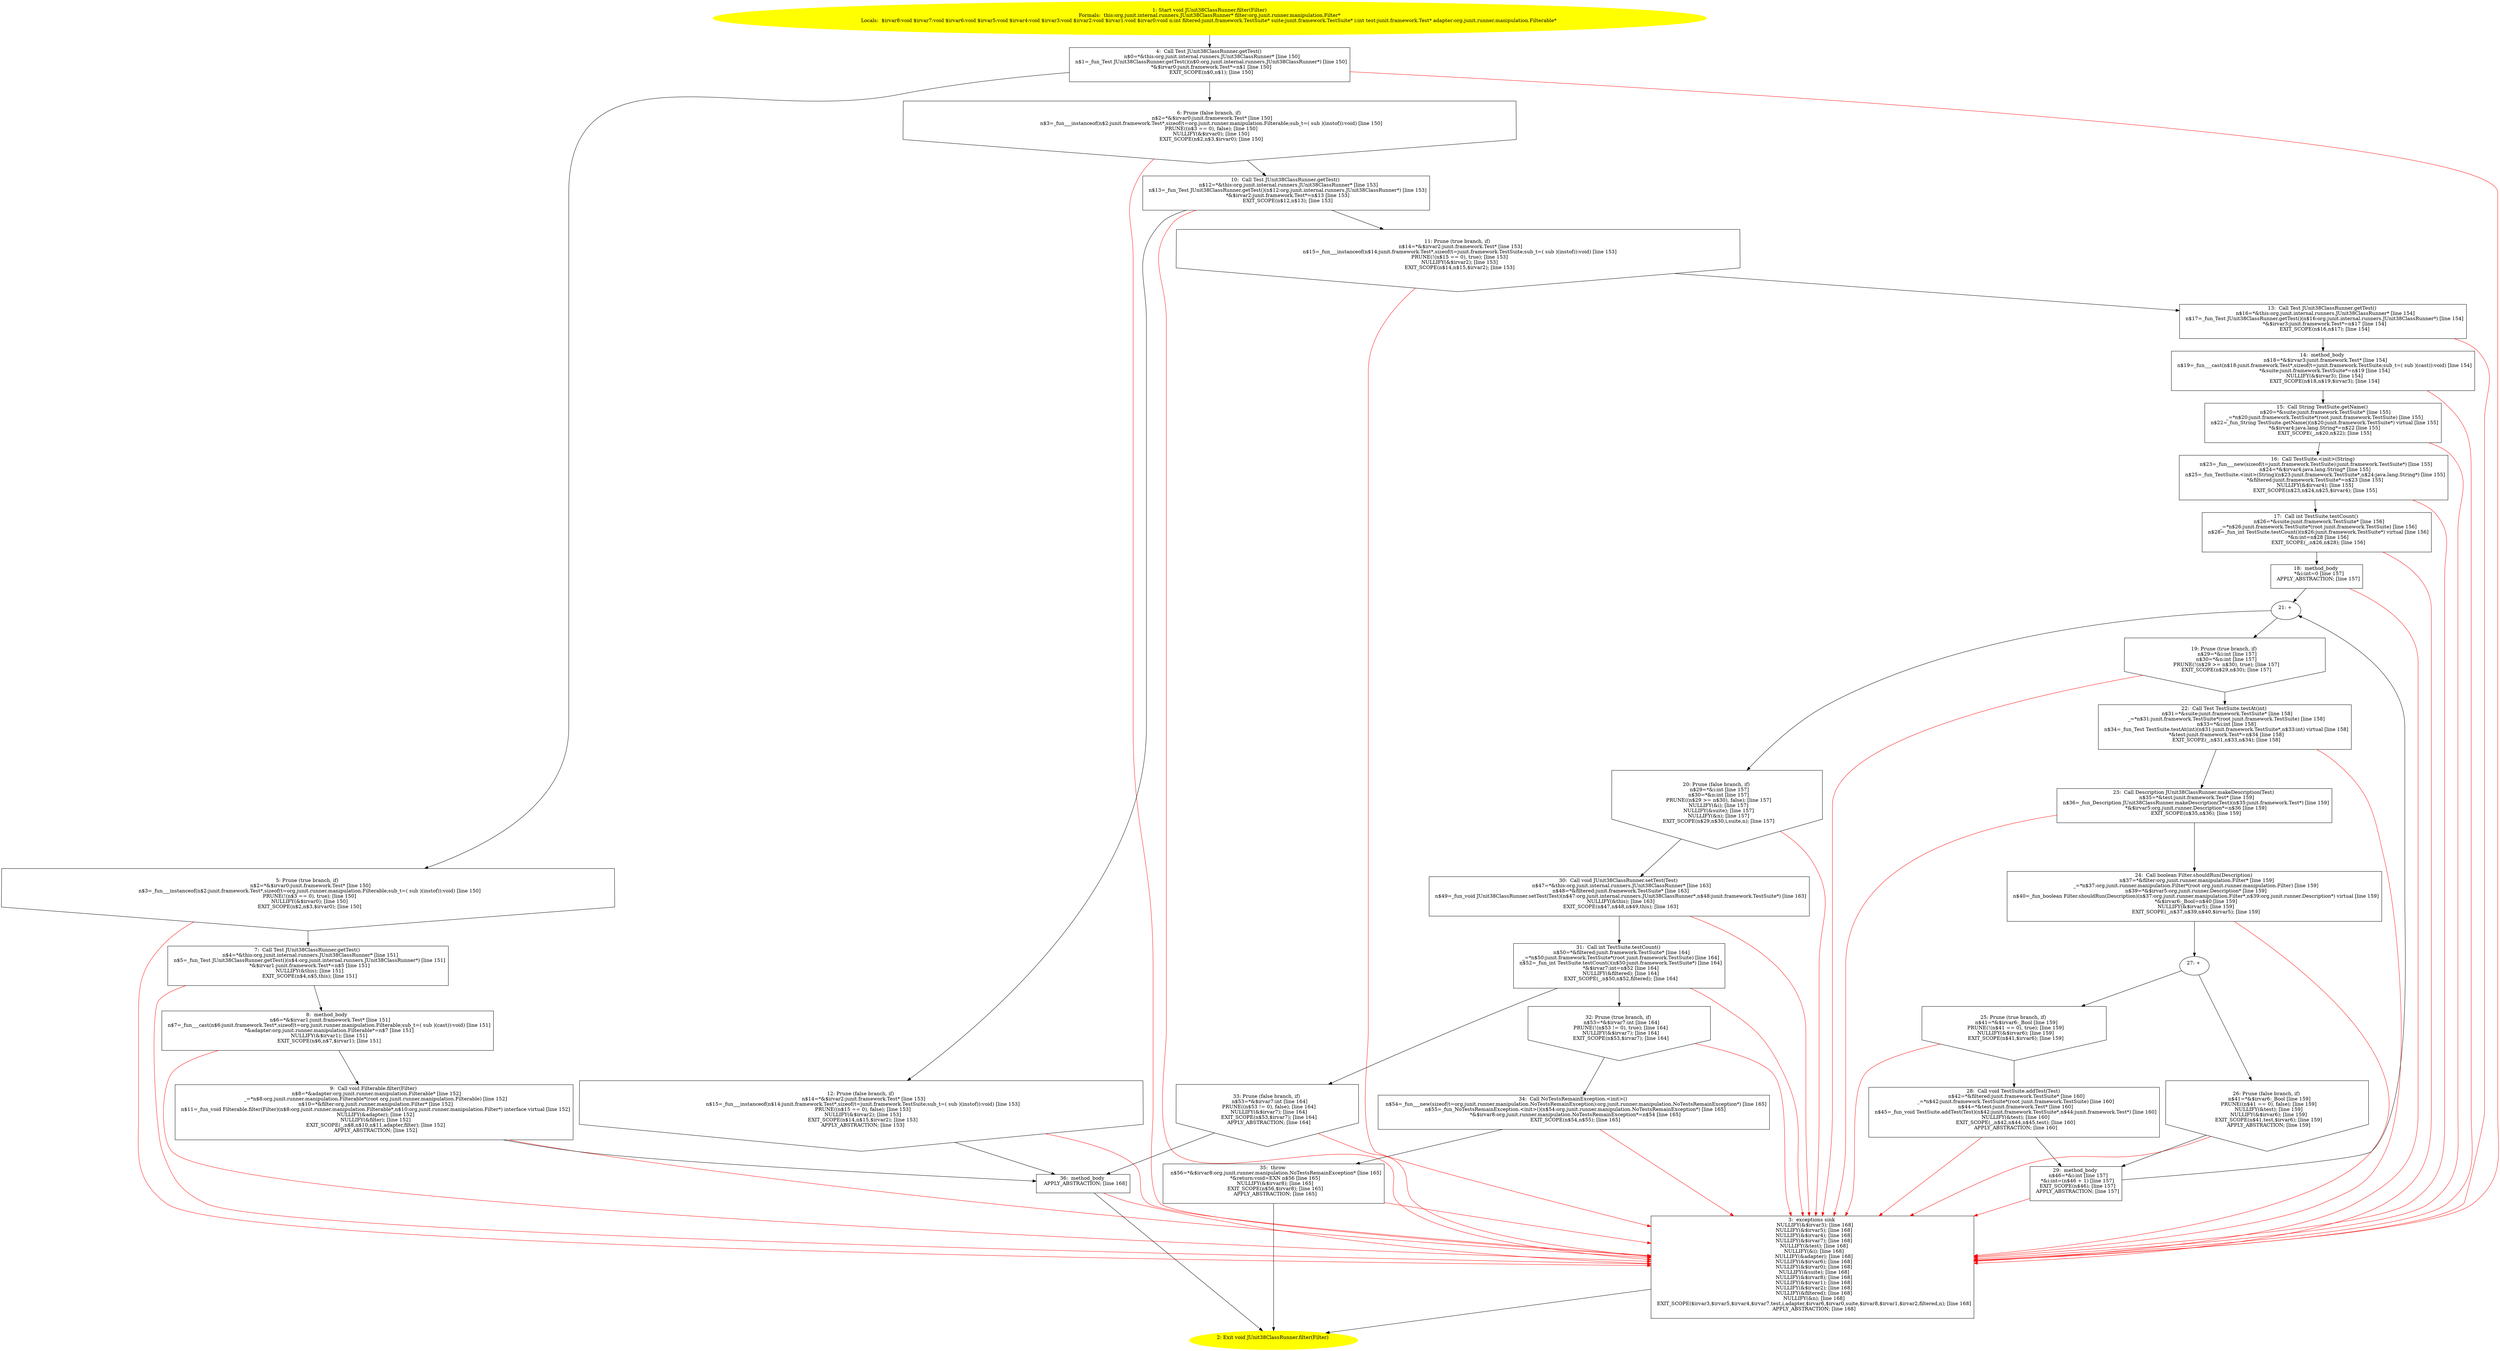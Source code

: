 /* @generated */
digraph cfg {
"org.junit.internal.runners.JUnit38ClassRunner.filter(org.junit.runner.manipulation.Filter):void.dd5803e14540ba3cfdb64fcb904b7255_1" [label="1: Start void JUnit38ClassRunner.filter(Filter)\nFormals:  this:org.junit.internal.runners.JUnit38ClassRunner* filter:org.junit.runner.manipulation.Filter*\nLocals:  $irvar8:void $irvar7:void $irvar6:void $irvar5:void $irvar4:void $irvar3:void $irvar2:void $irvar1:void $irvar0:void n:int filtered:junit.framework.TestSuite* suite:junit.framework.TestSuite* i:int test:junit.framework.Test* adapter:org.junit.runner.manipulation.Filterable* \n  " color=yellow style=filled]
	

	 "org.junit.internal.runners.JUnit38ClassRunner.filter(org.junit.runner.manipulation.Filter):void.dd5803e14540ba3cfdb64fcb904b7255_1" -> "org.junit.internal.runners.JUnit38ClassRunner.filter(org.junit.runner.manipulation.Filter):void.dd5803e14540ba3cfdb64fcb904b7255_4" ;
"org.junit.internal.runners.JUnit38ClassRunner.filter(org.junit.runner.manipulation.Filter):void.dd5803e14540ba3cfdb64fcb904b7255_2" [label="2: Exit void JUnit38ClassRunner.filter(Filter) \n  " color=yellow style=filled]
	

"org.junit.internal.runners.JUnit38ClassRunner.filter(org.junit.runner.manipulation.Filter):void.dd5803e14540ba3cfdb64fcb904b7255_3" [label="3:  exceptions sink \n   NULLIFY(&$irvar3); [line 168]\n  NULLIFY(&$irvar5); [line 168]\n  NULLIFY(&$irvar4); [line 168]\n  NULLIFY(&$irvar7); [line 168]\n  NULLIFY(&test); [line 168]\n  NULLIFY(&i); [line 168]\n  NULLIFY(&adapter); [line 168]\n  NULLIFY(&$irvar6); [line 168]\n  NULLIFY(&$irvar0); [line 168]\n  NULLIFY(&suite); [line 168]\n  NULLIFY(&$irvar8); [line 168]\n  NULLIFY(&$irvar1); [line 168]\n  NULLIFY(&$irvar2); [line 168]\n  NULLIFY(&filtered); [line 168]\n  NULLIFY(&n); [line 168]\n  EXIT_SCOPE($irvar3,$irvar5,$irvar4,$irvar7,test,i,adapter,$irvar6,$irvar0,suite,$irvar8,$irvar1,$irvar2,filtered,n); [line 168]\n  APPLY_ABSTRACTION; [line 168]\n " shape="box"]
	

	 "org.junit.internal.runners.JUnit38ClassRunner.filter(org.junit.runner.manipulation.Filter):void.dd5803e14540ba3cfdb64fcb904b7255_3" -> "org.junit.internal.runners.JUnit38ClassRunner.filter(org.junit.runner.manipulation.Filter):void.dd5803e14540ba3cfdb64fcb904b7255_2" ;
"org.junit.internal.runners.JUnit38ClassRunner.filter(org.junit.runner.manipulation.Filter):void.dd5803e14540ba3cfdb64fcb904b7255_4" [label="4:  Call Test JUnit38ClassRunner.getTest() \n   n$0=*&this:org.junit.internal.runners.JUnit38ClassRunner* [line 150]\n  n$1=_fun_Test JUnit38ClassRunner.getTest()(n$0:org.junit.internal.runners.JUnit38ClassRunner*) [line 150]\n  *&$irvar0:junit.framework.Test*=n$1 [line 150]\n  EXIT_SCOPE(n$0,n$1); [line 150]\n " shape="box"]
	

	 "org.junit.internal.runners.JUnit38ClassRunner.filter(org.junit.runner.manipulation.Filter):void.dd5803e14540ba3cfdb64fcb904b7255_4" -> "org.junit.internal.runners.JUnit38ClassRunner.filter(org.junit.runner.manipulation.Filter):void.dd5803e14540ba3cfdb64fcb904b7255_5" ;
	 "org.junit.internal.runners.JUnit38ClassRunner.filter(org.junit.runner.manipulation.Filter):void.dd5803e14540ba3cfdb64fcb904b7255_4" -> "org.junit.internal.runners.JUnit38ClassRunner.filter(org.junit.runner.manipulation.Filter):void.dd5803e14540ba3cfdb64fcb904b7255_6" ;
	 "org.junit.internal.runners.JUnit38ClassRunner.filter(org.junit.runner.manipulation.Filter):void.dd5803e14540ba3cfdb64fcb904b7255_4" -> "org.junit.internal.runners.JUnit38ClassRunner.filter(org.junit.runner.manipulation.Filter):void.dd5803e14540ba3cfdb64fcb904b7255_3" [color="red" ];
"org.junit.internal.runners.JUnit38ClassRunner.filter(org.junit.runner.manipulation.Filter):void.dd5803e14540ba3cfdb64fcb904b7255_5" [label="5: Prune (true branch, if) \n   n$2=*&$irvar0:junit.framework.Test* [line 150]\n  n$3=_fun___instanceof(n$2:junit.framework.Test*,sizeof(t=org.junit.runner.manipulation.Filterable;sub_t=( sub )(instof)):void) [line 150]\n  PRUNE(!(n$3 == 0), true); [line 150]\n  NULLIFY(&$irvar0); [line 150]\n  EXIT_SCOPE(n$2,n$3,$irvar0); [line 150]\n " shape="invhouse"]
	

	 "org.junit.internal.runners.JUnit38ClassRunner.filter(org.junit.runner.manipulation.Filter):void.dd5803e14540ba3cfdb64fcb904b7255_5" -> "org.junit.internal.runners.JUnit38ClassRunner.filter(org.junit.runner.manipulation.Filter):void.dd5803e14540ba3cfdb64fcb904b7255_7" ;
	 "org.junit.internal.runners.JUnit38ClassRunner.filter(org.junit.runner.manipulation.Filter):void.dd5803e14540ba3cfdb64fcb904b7255_5" -> "org.junit.internal.runners.JUnit38ClassRunner.filter(org.junit.runner.manipulation.Filter):void.dd5803e14540ba3cfdb64fcb904b7255_3" [color="red" ];
"org.junit.internal.runners.JUnit38ClassRunner.filter(org.junit.runner.manipulation.Filter):void.dd5803e14540ba3cfdb64fcb904b7255_6" [label="6: Prune (false branch, if) \n   n$2=*&$irvar0:junit.framework.Test* [line 150]\n  n$3=_fun___instanceof(n$2:junit.framework.Test*,sizeof(t=org.junit.runner.manipulation.Filterable;sub_t=( sub )(instof)):void) [line 150]\n  PRUNE((n$3 == 0), false); [line 150]\n  NULLIFY(&$irvar0); [line 150]\n  EXIT_SCOPE(n$2,n$3,$irvar0); [line 150]\n " shape="invhouse"]
	

	 "org.junit.internal.runners.JUnit38ClassRunner.filter(org.junit.runner.manipulation.Filter):void.dd5803e14540ba3cfdb64fcb904b7255_6" -> "org.junit.internal.runners.JUnit38ClassRunner.filter(org.junit.runner.manipulation.Filter):void.dd5803e14540ba3cfdb64fcb904b7255_10" ;
	 "org.junit.internal.runners.JUnit38ClassRunner.filter(org.junit.runner.manipulation.Filter):void.dd5803e14540ba3cfdb64fcb904b7255_6" -> "org.junit.internal.runners.JUnit38ClassRunner.filter(org.junit.runner.manipulation.Filter):void.dd5803e14540ba3cfdb64fcb904b7255_3" [color="red" ];
"org.junit.internal.runners.JUnit38ClassRunner.filter(org.junit.runner.manipulation.Filter):void.dd5803e14540ba3cfdb64fcb904b7255_7" [label="7:  Call Test JUnit38ClassRunner.getTest() \n   n$4=*&this:org.junit.internal.runners.JUnit38ClassRunner* [line 151]\n  n$5=_fun_Test JUnit38ClassRunner.getTest()(n$4:org.junit.internal.runners.JUnit38ClassRunner*) [line 151]\n  *&$irvar1:junit.framework.Test*=n$5 [line 151]\n  NULLIFY(&this); [line 151]\n  EXIT_SCOPE(n$4,n$5,this); [line 151]\n " shape="box"]
	

	 "org.junit.internal.runners.JUnit38ClassRunner.filter(org.junit.runner.manipulation.Filter):void.dd5803e14540ba3cfdb64fcb904b7255_7" -> "org.junit.internal.runners.JUnit38ClassRunner.filter(org.junit.runner.manipulation.Filter):void.dd5803e14540ba3cfdb64fcb904b7255_8" ;
	 "org.junit.internal.runners.JUnit38ClassRunner.filter(org.junit.runner.manipulation.Filter):void.dd5803e14540ba3cfdb64fcb904b7255_7" -> "org.junit.internal.runners.JUnit38ClassRunner.filter(org.junit.runner.manipulation.Filter):void.dd5803e14540ba3cfdb64fcb904b7255_3" [color="red" ];
"org.junit.internal.runners.JUnit38ClassRunner.filter(org.junit.runner.manipulation.Filter):void.dd5803e14540ba3cfdb64fcb904b7255_8" [label="8:  method_body \n   n$6=*&$irvar1:junit.framework.Test* [line 151]\n  n$7=_fun___cast(n$6:junit.framework.Test*,sizeof(t=org.junit.runner.manipulation.Filterable;sub_t=( sub )(cast)):void) [line 151]\n  *&adapter:org.junit.runner.manipulation.Filterable*=n$7 [line 151]\n  NULLIFY(&$irvar1); [line 151]\n  EXIT_SCOPE(n$6,n$7,$irvar1); [line 151]\n " shape="box"]
	

	 "org.junit.internal.runners.JUnit38ClassRunner.filter(org.junit.runner.manipulation.Filter):void.dd5803e14540ba3cfdb64fcb904b7255_8" -> "org.junit.internal.runners.JUnit38ClassRunner.filter(org.junit.runner.manipulation.Filter):void.dd5803e14540ba3cfdb64fcb904b7255_9" ;
	 "org.junit.internal.runners.JUnit38ClassRunner.filter(org.junit.runner.manipulation.Filter):void.dd5803e14540ba3cfdb64fcb904b7255_8" -> "org.junit.internal.runners.JUnit38ClassRunner.filter(org.junit.runner.manipulation.Filter):void.dd5803e14540ba3cfdb64fcb904b7255_3" [color="red" ];
"org.junit.internal.runners.JUnit38ClassRunner.filter(org.junit.runner.manipulation.Filter):void.dd5803e14540ba3cfdb64fcb904b7255_9" [label="9:  Call void Filterable.filter(Filter) \n   n$8=*&adapter:org.junit.runner.manipulation.Filterable* [line 152]\n  _=*n$8:org.junit.runner.manipulation.Filterable*(root org.junit.runner.manipulation.Filterable) [line 152]\n  n$10=*&filter:org.junit.runner.manipulation.Filter* [line 152]\n  n$11=_fun_void Filterable.filter(Filter)(n$8:org.junit.runner.manipulation.Filterable*,n$10:org.junit.runner.manipulation.Filter*) interface virtual [line 152]\n  NULLIFY(&adapter); [line 152]\n  NULLIFY(&filter); [line 152]\n  EXIT_SCOPE(_,n$8,n$10,n$11,adapter,filter); [line 152]\n  APPLY_ABSTRACTION; [line 152]\n " shape="box"]
	

	 "org.junit.internal.runners.JUnit38ClassRunner.filter(org.junit.runner.manipulation.Filter):void.dd5803e14540ba3cfdb64fcb904b7255_9" -> "org.junit.internal.runners.JUnit38ClassRunner.filter(org.junit.runner.manipulation.Filter):void.dd5803e14540ba3cfdb64fcb904b7255_36" ;
	 "org.junit.internal.runners.JUnit38ClassRunner.filter(org.junit.runner.manipulation.Filter):void.dd5803e14540ba3cfdb64fcb904b7255_9" -> "org.junit.internal.runners.JUnit38ClassRunner.filter(org.junit.runner.manipulation.Filter):void.dd5803e14540ba3cfdb64fcb904b7255_3" [color="red" ];
"org.junit.internal.runners.JUnit38ClassRunner.filter(org.junit.runner.manipulation.Filter):void.dd5803e14540ba3cfdb64fcb904b7255_10" [label="10:  Call Test JUnit38ClassRunner.getTest() \n   n$12=*&this:org.junit.internal.runners.JUnit38ClassRunner* [line 153]\n  n$13=_fun_Test JUnit38ClassRunner.getTest()(n$12:org.junit.internal.runners.JUnit38ClassRunner*) [line 153]\n  *&$irvar2:junit.framework.Test*=n$13 [line 153]\n  EXIT_SCOPE(n$12,n$13); [line 153]\n " shape="box"]
	

	 "org.junit.internal.runners.JUnit38ClassRunner.filter(org.junit.runner.manipulation.Filter):void.dd5803e14540ba3cfdb64fcb904b7255_10" -> "org.junit.internal.runners.JUnit38ClassRunner.filter(org.junit.runner.manipulation.Filter):void.dd5803e14540ba3cfdb64fcb904b7255_11" ;
	 "org.junit.internal.runners.JUnit38ClassRunner.filter(org.junit.runner.manipulation.Filter):void.dd5803e14540ba3cfdb64fcb904b7255_10" -> "org.junit.internal.runners.JUnit38ClassRunner.filter(org.junit.runner.manipulation.Filter):void.dd5803e14540ba3cfdb64fcb904b7255_12" ;
	 "org.junit.internal.runners.JUnit38ClassRunner.filter(org.junit.runner.manipulation.Filter):void.dd5803e14540ba3cfdb64fcb904b7255_10" -> "org.junit.internal.runners.JUnit38ClassRunner.filter(org.junit.runner.manipulation.Filter):void.dd5803e14540ba3cfdb64fcb904b7255_3" [color="red" ];
"org.junit.internal.runners.JUnit38ClassRunner.filter(org.junit.runner.manipulation.Filter):void.dd5803e14540ba3cfdb64fcb904b7255_11" [label="11: Prune (true branch, if) \n   n$14=*&$irvar2:junit.framework.Test* [line 153]\n  n$15=_fun___instanceof(n$14:junit.framework.Test*,sizeof(t=junit.framework.TestSuite;sub_t=( sub )(instof)):void) [line 153]\n  PRUNE(!(n$15 == 0), true); [line 153]\n  NULLIFY(&$irvar2); [line 153]\n  EXIT_SCOPE(n$14,n$15,$irvar2); [line 153]\n " shape="invhouse"]
	

	 "org.junit.internal.runners.JUnit38ClassRunner.filter(org.junit.runner.manipulation.Filter):void.dd5803e14540ba3cfdb64fcb904b7255_11" -> "org.junit.internal.runners.JUnit38ClassRunner.filter(org.junit.runner.manipulation.Filter):void.dd5803e14540ba3cfdb64fcb904b7255_13" ;
	 "org.junit.internal.runners.JUnit38ClassRunner.filter(org.junit.runner.manipulation.Filter):void.dd5803e14540ba3cfdb64fcb904b7255_11" -> "org.junit.internal.runners.JUnit38ClassRunner.filter(org.junit.runner.manipulation.Filter):void.dd5803e14540ba3cfdb64fcb904b7255_3" [color="red" ];
"org.junit.internal.runners.JUnit38ClassRunner.filter(org.junit.runner.manipulation.Filter):void.dd5803e14540ba3cfdb64fcb904b7255_12" [label="12: Prune (false branch, if) \n   n$14=*&$irvar2:junit.framework.Test* [line 153]\n  n$15=_fun___instanceof(n$14:junit.framework.Test*,sizeof(t=junit.framework.TestSuite;sub_t=( sub )(instof)):void) [line 153]\n  PRUNE((n$15 == 0), false); [line 153]\n  NULLIFY(&$irvar2); [line 153]\n  EXIT_SCOPE(n$14,n$15,$irvar2); [line 153]\n  APPLY_ABSTRACTION; [line 153]\n " shape="invhouse"]
	

	 "org.junit.internal.runners.JUnit38ClassRunner.filter(org.junit.runner.manipulation.Filter):void.dd5803e14540ba3cfdb64fcb904b7255_12" -> "org.junit.internal.runners.JUnit38ClassRunner.filter(org.junit.runner.manipulation.Filter):void.dd5803e14540ba3cfdb64fcb904b7255_36" ;
	 "org.junit.internal.runners.JUnit38ClassRunner.filter(org.junit.runner.manipulation.Filter):void.dd5803e14540ba3cfdb64fcb904b7255_12" -> "org.junit.internal.runners.JUnit38ClassRunner.filter(org.junit.runner.manipulation.Filter):void.dd5803e14540ba3cfdb64fcb904b7255_3" [color="red" ];
"org.junit.internal.runners.JUnit38ClassRunner.filter(org.junit.runner.manipulation.Filter):void.dd5803e14540ba3cfdb64fcb904b7255_13" [label="13:  Call Test JUnit38ClassRunner.getTest() \n   n$16=*&this:org.junit.internal.runners.JUnit38ClassRunner* [line 154]\n  n$17=_fun_Test JUnit38ClassRunner.getTest()(n$16:org.junit.internal.runners.JUnit38ClassRunner*) [line 154]\n  *&$irvar3:junit.framework.Test*=n$17 [line 154]\n  EXIT_SCOPE(n$16,n$17); [line 154]\n " shape="box"]
	

	 "org.junit.internal.runners.JUnit38ClassRunner.filter(org.junit.runner.manipulation.Filter):void.dd5803e14540ba3cfdb64fcb904b7255_13" -> "org.junit.internal.runners.JUnit38ClassRunner.filter(org.junit.runner.manipulation.Filter):void.dd5803e14540ba3cfdb64fcb904b7255_14" ;
	 "org.junit.internal.runners.JUnit38ClassRunner.filter(org.junit.runner.manipulation.Filter):void.dd5803e14540ba3cfdb64fcb904b7255_13" -> "org.junit.internal.runners.JUnit38ClassRunner.filter(org.junit.runner.manipulation.Filter):void.dd5803e14540ba3cfdb64fcb904b7255_3" [color="red" ];
"org.junit.internal.runners.JUnit38ClassRunner.filter(org.junit.runner.manipulation.Filter):void.dd5803e14540ba3cfdb64fcb904b7255_14" [label="14:  method_body \n   n$18=*&$irvar3:junit.framework.Test* [line 154]\n  n$19=_fun___cast(n$18:junit.framework.Test*,sizeof(t=junit.framework.TestSuite;sub_t=( sub )(cast)):void) [line 154]\n  *&suite:junit.framework.TestSuite*=n$19 [line 154]\n  NULLIFY(&$irvar3); [line 154]\n  EXIT_SCOPE(n$18,n$19,$irvar3); [line 154]\n " shape="box"]
	

	 "org.junit.internal.runners.JUnit38ClassRunner.filter(org.junit.runner.manipulation.Filter):void.dd5803e14540ba3cfdb64fcb904b7255_14" -> "org.junit.internal.runners.JUnit38ClassRunner.filter(org.junit.runner.manipulation.Filter):void.dd5803e14540ba3cfdb64fcb904b7255_15" ;
	 "org.junit.internal.runners.JUnit38ClassRunner.filter(org.junit.runner.manipulation.Filter):void.dd5803e14540ba3cfdb64fcb904b7255_14" -> "org.junit.internal.runners.JUnit38ClassRunner.filter(org.junit.runner.manipulation.Filter):void.dd5803e14540ba3cfdb64fcb904b7255_3" [color="red" ];
"org.junit.internal.runners.JUnit38ClassRunner.filter(org.junit.runner.manipulation.Filter):void.dd5803e14540ba3cfdb64fcb904b7255_15" [label="15:  Call String TestSuite.getName() \n   n$20=*&suite:junit.framework.TestSuite* [line 155]\n  _=*n$20:junit.framework.TestSuite*(root junit.framework.TestSuite) [line 155]\n  n$22=_fun_String TestSuite.getName()(n$20:junit.framework.TestSuite*) virtual [line 155]\n  *&$irvar4:java.lang.String*=n$22 [line 155]\n  EXIT_SCOPE(_,n$20,n$22); [line 155]\n " shape="box"]
	

	 "org.junit.internal.runners.JUnit38ClassRunner.filter(org.junit.runner.manipulation.Filter):void.dd5803e14540ba3cfdb64fcb904b7255_15" -> "org.junit.internal.runners.JUnit38ClassRunner.filter(org.junit.runner.manipulation.Filter):void.dd5803e14540ba3cfdb64fcb904b7255_16" ;
	 "org.junit.internal.runners.JUnit38ClassRunner.filter(org.junit.runner.manipulation.Filter):void.dd5803e14540ba3cfdb64fcb904b7255_15" -> "org.junit.internal.runners.JUnit38ClassRunner.filter(org.junit.runner.manipulation.Filter):void.dd5803e14540ba3cfdb64fcb904b7255_3" [color="red" ];
"org.junit.internal.runners.JUnit38ClassRunner.filter(org.junit.runner.manipulation.Filter):void.dd5803e14540ba3cfdb64fcb904b7255_16" [label="16:  Call TestSuite.<init>(String) \n   n$23=_fun___new(sizeof(t=junit.framework.TestSuite):junit.framework.TestSuite*) [line 155]\n  n$24=*&$irvar4:java.lang.String* [line 155]\n  n$25=_fun_TestSuite.<init>(String)(n$23:junit.framework.TestSuite*,n$24:java.lang.String*) [line 155]\n  *&filtered:junit.framework.TestSuite*=n$23 [line 155]\n  NULLIFY(&$irvar4); [line 155]\n  EXIT_SCOPE(n$23,n$24,n$25,$irvar4); [line 155]\n " shape="box"]
	

	 "org.junit.internal.runners.JUnit38ClassRunner.filter(org.junit.runner.manipulation.Filter):void.dd5803e14540ba3cfdb64fcb904b7255_16" -> "org.junit.internal.runners.JUnit38ClassRunner.filter(org.junit.runner.manipulation.Filter):void.dd5803e14540ba3cfdb64fcb904b7255_17" ;
	 "org.junit.internal.runners.JUnit38ClassRunner.filter(org.junit.runner.manipulation.Filter):void.dd5803e14540ba3cfdb64fcb904b7255_16" -> "org.junit.internal.runners.JUnit38ClassRunner.filter(org.junit.runner.manipulation.Filter):void.dd5803e14540ba3cfdb64fcb904b7255_3" [color="red" ];
"org.junit.internal.runners.JUnit38ClassRunner.filter(org.junit.runner.manipulation.Filter):void.dd5803e14540ba3cfdb64fcb904b7255_17" [label="17:  Call int TestSuite.testCount() \n   n$26=*&suite:junit.framework.TestSuite* [line 156]\n  _=*n$26:junit.framework.TestSuite*(root junit.framework.TestSuite) [line 156]\n  n$28=_fun_int TestSuite.testCount()(n$26:junit.framework.TestSuite*) virtual [line 156]\n  *&n:int=n$28 [line 156]\n  EXIT_SCOPE(_,n$26,n$28); [line 156]\n " shape="box"]
	

	 "org.junit.internal.runners.JUnit38ClassRunner.filter(org.junit.runner.manipulation.Filter):void.dd5803e14540ba3cfdb64fcb904b7255_17" -> "org.junit.internal.runners.JUnit38ClassRunner.filter(org.junit.runner.manipulation.Filter):void.dd5803e14540ba3cfdb64fcb904b7255_18" ;
	 "org.junit.internal.runners.JUnit38ClassRunner.filter(org.junit.runner.manipulation.Filter):void.dd5803e14540ba3cfdb64fcb904b7255_17" -> "org.junit.internal.runners.JUnit38ClassRunner.filter(org.junit.runner.manipulation.Filter):void.dd5803e14540ba3cfdb64fcb904b7255_3" [color="red" ];
"org.junit.internal.runners.JUnit38ClassRunner.filter(org.junit.runner.manipulation.Filter):void.dd5803e14540ba3cfdb64fcb904b7255_18" [label="18:  method_body \n   *&i:int=0 [line 157]\n  APPLY_ABSTRACTION; [line 157]\n " shape="box"]
	

	 "org.junit.internal.runners.JUnit38ClassRunner.filter(org.junit.runner.manipulation.Filter):void.dd5803e14540ba3cfdb64fcb904b7255_18" -> "org.junit.internal.runners.JUnit38ClassRunner.filter(org.junit.runner.manipulation.Filter):void.dd5803e14540ba3cfdb64fcb904b7255_21" ;
	 "org.junit.internal.runners.JUnit38ClassRunner.filter(org.junit.runner.manipulation.Filter):void.dd5803e14540ba3cfdb64fcb904b7255_18" -> "org.junit.internal.runners.JUnit38ClassRunner.filter(org.junit.runner.manipulation.Filter):void.dd5803e14540ba3cfdb64fcb904b7255_3" [color="red" ];
"org.junit.internal.runners.JUnit38ClassRunner.filter(org.junit.runner.manipulation.Filter):void.dd5803e14540ba3cfdb64fcb904b7255_19" [label="19: Prune (true branch, if) \n   n$29=*&i:int [line 157]\n  n$30=*&n:int [line 157]\n  PRUNE(!(n$29 >= n$30), true); [line 157]\n  EXIT_SCOPE(n$29,n$30); [line 157]\n " shape="invhouse"]
	

	 "org.junit.internal.runners.JUnit38ClassRunner.filter(org.junit.runner.manipulation.Filter):void.dd5803e14540ba3cfdb64fcb904b7255_19" -> "org.junit.internal.runners.JUnit38ClassRunner.filter(org.junit.runner.manipulation.Filter):void.dd5803e14540ba3cfdb64fcb904b7255_22" ;
	 "org.junit.internal.runners.JUnit38ClassRunner.filter(org.junit.runner.manipulation.Filter):void.dd5803e14540ba3cfdb64fcb904b7255_19" -> "org.junit.internal.runners.JUnit38ClassRunner.filter(org.junit.runner.manipulation.Filter):void.dd5803e14540ba3cfdb64fcb904b7255_3" [color="red" ];
"org.junit.internal.runners.JUnit38ClassRunner.filter(org.junit.runner.manipulation.Filter):void.dd5803e14540ba3cfdb64fcb904b7255_20" [label="20: Prune (false branch, if) \n   n$29=*&i:int [line 157]\n  n$30=*&n:int [line 157]\n  PRUNE((n$29 >= n$30), false); [line 157]\n  NULLIFY(&i); [line 157]\n  NULLIFY(&suite); [line 157]\n  NULLIFY(&n); [line 157]\n  EXIT_SCOPE(n$29,n$30,i,suite,n); [line 157]\n " shape="invhouse"]
	

	 "org.junit.internal.runners.JUnit38ClassRunner.filter(org.junit.runner.manipulation.Filter):void.dd5803e14540ba3cfdb64fcb904b7255_20" -> "org.junit.internal.runners.JUnit38ClassRunner.filter(org.junit.runner.manipulation.Filter):void.dd5803e14540ba3cfdb64fcb904b7255_30" ;
	 "org.junit.internal.runners.JUnit38ClassRunner.filter(org.junit.runner.manipulation.Filter):void.dd5803e14540ba3cfdb64fcb904b7255_20" -> "org.junit.internal.runners.JUnit38ClassRunner.filter(org.junit.runner.manipulation.Filter):void.dd5803e14540ba3cfdb64fcb904b7255_3" [color="red" ];
"org.junit.internal.runners.JUnit38ClassRunner.filter(org.junit.runner.manipulation.Filter):void.dd5803e14540ba3cfdb64fcb904b7255_21" [label="21: + \n  " ]
	

	 "org.junit.internal.runners.JUnit38ClassRunner.filter(org.junit.runner.manipulation.Filter):void.dd5803e14540ba3cfdb64fcb904b7255_21" -> "org.junit.internal.runners.JUnit38ClassRunner.filter(org.junit.runner.manipulation.Filter):void.dd5803e14540ba3cfdb64fcb904b7255_19" ;
	 "org.junit.internal.runners.JUnit38ClassRunner.filter(org.junit.runner.manipulation.Filter):void.dd5803e14540ba3cfdb64fcb904b7255_21" -> "org.junit.internal.runners.JUnit38ClassRunner.filter(org.junit.runner.manipulation.Filter):void.dd5803e14540ba3cfdb64fcb904b7255_20" ;
"org.junit.internal.runners.JUnit38ClassRunner.filter(org.junit.runner.manipulation.Filter):void.dd5803e14540ba3cfdb64fcb904b7255_22" [label="22:  Call Test TestSuite.testAt(int) \n   n$31=*&suite:junit.framework.TestSuite* [line 158]\n  _=*n$31:junit.framework.TestSuite*(root junit.framework.TestSuite) [line 158]\n  n$33=*&i:int [line 158]\n  n$34=_fun_Test TestSuite.testAt(int)(n$31:junit.framework.TestSuite*,n$33:int) virtual [line 158]\n  *&test:junit.framework.Test*=n$34 [line 158]\n  EXIT_SCOPE(_,n$31,n$33,n$34); [line 158]\n " shape="box"]
	

	 "org.junit.internal.runners.JUnit38ClassRunner.filter(org.junit.runner.manipulation.Filter):void.dd5803e14540ba3cfdb64fcb904b7255_22" -> "org.junit.internal.runners.JUnit38ClassRunner.filter(org.junit.runner.manipulation.Filter):void.dd5803e14540ba3cfdb64fcb904b7255_23" ;
	 "org.junit.internal.runners.JUnit38ClassRunner.filter(org.junit.runner.manipulation.Filter):void.dd5803e14540ba3cfdb64fcb904b7255_22" -> "org.junit.internal.runners.JUnit38ClassRunner.filter(org.junit.runner.manipulation.Filter):void.dd5803e14540ba3cfdb64fcb904b7255_3" [color="red" ];
"org.junit.internal.runners.JUnit38ClassRunner.filter(org.junit.runner.manipulation.Filter):void.dd5803e14540ba3cfdb64fcb904b7255_23" [label="23:  Call Description JUnit38ClassRunner.makeDescription(Test) \n   n$35=*&test:junit.framework.Test* [line 159]\n  n$36=_fun_Description JUnit38ClassRunner.makeDescription(Test)(n$35:junit.framework.Test*) [line 159]\n  *&$irvar5:org.junit.runner.Description*=n$36 [line 159]\n  EXIT_SCOPE(n$35,n$36); [line 159]\n " shape="box"]
	

	 "org.junit.internal.runners.JUnit38ClassRunner.filter(org.junit.runner.manipulation.Filter):void.dd5803e14540ba3cfdb64fcb904b7255_23" -> "org.junit.internal.runners.JUnit38ClassRunner.filter(org.junit.runner.manipulation.Filter):void.dd5803e14540ba3cfdb64fcb904b7255_24" ;
	 "org.junit.internal.runners.JUnit38ClassRunner.filter(org.junit.runner.manipulation.Filter):void.dd5803e14540ba3cfdb64fcb904b7255_23" -> "org.junit.internal.runners.JUnit38ClassRunner.filter(org.junit.runner.manipulation.Filter):void.dd5803e14540ba3cfdb64fcb904b7255_3" [color="red" ];
"org.junit.internal.runners.JUnit38ClassRunner.filter(org.junit.runner.manipulation.Filter):void.dd5803e14540ba3cfdb64fcb904b7255_24" [label="24:  Call boolean Filter.shouldRun(Description) \n   n$37=*&filter:org.junit.runner.manipulation.Filter* [line 159]\n  _=*n$37:org.junit.runner.manipulation.Filter*(root org.junit.runner.manipulation.Filter) [line 159]\n  n$39=*&$irvar5:org.junit.runner.Description* [line 159]\n  n$40=_fun_boolean Filter.shouldRun(Description)(n$37:org.junit.runner.manipulation.Filter*,n$39:org.junit.runner.Description*) virtual [line 159]\n  *&$irvar6:_Bool=n$40 [line 159]\n  NULLIFY(&$irvar5); [line 159]\n  EXIT_SCOPE(_,n$37,n$39,n$40,$irvar5); [line 159]\n " shape="box"]
	

	 "org.junit.internal.runners.JUnit38ClassRunner.filter(org.junit.runner.manipulation.Filter):void.dd5803e14540ba3cfdb64fcb904b7255_24" -> "org.junit.internal.runners.JUnit38ClassRunner.filter(org.junit.runner.manipulation.Filter):void.dd5803e14540ba3cfdb64fcb904b7255_27" ;
	 "org.junit.internal.runners.JUnit38ClassRunner.filter(org.junit.runner.manipulation.Filter):void.dd5803e14540ba3cfdb64fcb904b7255_24" -> "org.junit.internal.runners.JUnit38ClassRunner.filter(org.junit.runner.manipulation.Filter):void.dd5803e14540ba3cfdb64fcb904b7255_3" [color="red" ];
"org.junit.internal.runners.JUnit38ClassRunner.filter(org.junit.runner.manipulation.Filter):void.dd5803e14540ba3cfdb64fcb904b7255_25" [label="25: Prune (true branch, if) \n   n$41=*&$irvar6:_Bool [line 159]\n  PRUNE(!(n$41 == 0), true); [line 159]\n  NULLIFY(&$irvar6); [line 159]\n  EXIT_SCOPE(n$41,$irvar6); [line 159]\n " shape="invhouse"]
	

	 "org.junit.internal.runners.JUnit38ClassRunner.filter(org.junit.runner.manipulation.Filter):void.dd5803e14540ba3cfdb64fcb904b7255_25" -> "org.junit.internal.runners.JUnit38ClassRunner.filter(org.junit.runner.manipulation.Filter):void.dd5803e14540ba3cfdb64fcb904b7255_28" ;
	 "org.junit.internal.runners.JUnit38ClassRunner.filter(org.junit.runner.manipulation.Filter):void.dd5803e14540ba3cfdb64fcb904b7255_25" -> "org.junit.internal.runners.JUnit38ClassRunner.filter(org.junit.runner.manipulation.Filter):void.dd5803e14540ba3cfdb64fcb904b7255_3" [color="red" ];
"org.junit.internal.runners.JUnit38ClassRunner.filter(org.junit.runner.manipulation.Filter):void.dd5803e14540ba3cfdb64fcb904b7255_26" [label="26: Prune (false branch, if) \n   n$41=*&$irvar6:_Bool [line 159]\n  PRUNE((n$41 == 0), false); [line 159]\n  NULLIFY(&test); [line 159]\n  NULLIFY(&$irvar6); [line 159]\n  EXIT_SCOPE(n$41,test,$irvar6); [line 159]\n  APPLY_ABSTRACTION; [line 159]\n " shape="invhouse"]
	

	 "org.junit.internal.runners.JUnit38ClassRunner.filter(org.junit.runner.manipulation.Filter):void.dd5803e14540ba3cfdb64fcb904b7255_26" -> "org.junit.internal.runners.JUnit38ClassRunner.filter(org.junit.runner.manipulation.Filter):void.dd5803e14540ba3cfdb64fcb904b7255_29" ;
	 "org.junit.internal.runners.JUnit38ClassRunner.filter(org.junit.runner.manipulation.Filter):void.dd5803e14540ba3cfdb64fcb904b7255_26" -> "org.junit.internal.runners.JUnit38ClassRunner.filter(org.junit.runner.manipulation.Filter):void.dd5803e14540ba3cfdb64fcb904b7255_3" [color="red" ];
"org.junit.internal.runners.JUnit38ClassRunner.filter(org.junit.runner.manipulation.Filter):void.dd5803e14540ba3cfdb64fcb904b7255_27" [label="27: + \n  " ]
	

	 "org.junit.internal.runners.JUnit38ClassRunner.filter(org.junit.runner.manipulation.Filter):void.dd5803e14540ba3cfdb64fcb904b7255_27" -> "org.junit.internal.runners.JUnit38ClassRunner.filter(org.junit.runner.manipulation.Filter):void.dd5803e14540ba3cfdb64fcb904b7255_25" ;
	 "org.junit.internal.runners.JUnit38ClassRunner.filter(org.junit.runner.manipulation.Filter):void.dd5803e14540ba3cfdb64fcb904b7255_27" -> "org.junit.internal.runners.JUnit38ClassRunner.filter(org.junit.runner.manipulation.Filter):void.dd5803e14540ba3cfdb64fcb904b7255_26" ;
"org.junit.internal.runners.JUnit38ClassRunner.filter(org.junit.runner.manipulation.Filter):void.dd5803e14540ba3cfdb64fcb904b7255_28" [label="28:  Call void TestSuite.addTest(Test) \n   n$42=*&filtered:junit.framework.TestSuite* [line 160]\n  _=*n$42:junit.framework.TestSuite*(root junit.framework.TestSuite) [line 160]\n  n$44=*&test:junit.framework.Test* [line 160]\n  n$45=_fun_void TestSuite.addTest(Test)(n$42:junit.framework.TestSuite*,n$44:junit.framework.Test*) [line 160]\n  NULLIFY(&test); [line 160]\n  EXIT_SCOPE(_,n$42,n$44,n$45,test); [line 160]\n  APPLY_ABSTRACTION; [line 160]\n " shape="box"]
	

	 "org.junit.internal.runners.JUnit38ClassRunner.filter(org.junit.runner.manipulation.Filter):void.dd5803e14540ba3cfdb64fcb904b7255_28" -> "org.junit.internal.runners.JUnit38ClassRunner.filter(org.junit.runner.manipulation.Filter):void.dd5803e14540ba3cfdb64fcb904b7255_29" ;
	 "org.junit.internal.runners.JUnit38ClassRunner.filter(org.junit.runner.manipulation.Filter):void.dd5803e14540ba3cfdb64fcb904b7255_28" -> "org.junit.internal.runners.JUnit38ClassRunner.filter(org.junit.runner.manipulation.Filter):void.dd5803e14540ba3cfdb64fcb904b7255_3" [color="red" ];
"org.junit.internal.runners.JUnit38ClassRunner.filter(org.junit.runner.manipulation.Filter):void.dd5803e14540ba3cfdb64fcb904b7255_29" [label="29:  method_body \n   n$46=*&i:int [line 157]\n  *&i:int=(n$46 + 1) [line 157]\n  EXIT_SCOPE(n$46); [line 157]\n  APPLY_ABSTRACTION; [line 157]\n " shape="box"]
	

	 "org.junit.internal.runners.JUnit38ClassRunner.filter(org.junit.runner.manipulation.Filter):void.dd5803e14540ba3cfdb64fcb904b7255_29" -> "org.junit.internal.runners.JUnit38ClassRunner.filter(org.junit.runner.manipulation.Filter):void.dd5803e14540ba3cfdb64fcb904b7255_21" ;
	 "org.junit.internal.runners.JUnit38ClassRunner.filter(org.junit.runner.manipulation.Filter):void.dd5803e14540ba3cfdb64fcb904b7255_29" -> "org.junit.internal.runners.JUnit38ClassRunner.filter(org.junit.runner.manipulation.Filter):void.dd5803e14540ba3cfdb64fcb904b7255_3" [color="red" ];
"org.junit.internal.runners.JUnit38ClassRunner.filter(org.junit.runner.manipulation.Filter):void.dd5803e14540ba3cfdb64fcb904b7255_30" [label="30:  Call void JUnit38ClassRunner.setTest(Test) \n   n$47=*&this:org.junit.internal.runners.JUnit38ClassRunner* [line 163]\n  n$48=*&filtered:junit.framework.TestSuite* [line 163]\n  n$49=_fun_void JUnit38ClassRunner.setTest(Test)(n$47:org.junit.internal.runners.JUnit38ClassRunner*,n$48:junit.framework.TestSuite*) [line 163]\n  NULLIFY(&this); [line 163]\n  EXIT_SCOPE(n$47,n$48,n$49,this); [line 163]\n " shape="box"]
	

	 "org.junit.internal.runners.JUnit38ClassRunner.filter(org.junit.runner.manipulation.Filter):void.dd5803e14540ba3cfdb64fcb904b7255_30" -> "org.junit.internal.runners.JUnit38ClassRunner.filter(org.junit.runner.manipulation.Filter):void.dd5803e14540ba3cfdb64fcb904b7255_31" ;
	 "org.junit.internal.runners.JUnit38ClassRunner.filter(org.junit.runner.manipulation.Filter):void.dd5803e14540ba3cfdb64fcb904b7255_30" -> "org.junit.internal.runners.JUnit38ClassRunner.filter(org.junit.runner.manipulation.Filter):void.dd5803e14540ba3cfdb64fcb904b7255_3" [color="red" ];
"org.junit.internal.runners.JUnit38ClassRunner.filter(org.junit.runner.manipulation.Filter):void.dd5803e14540ba3cfdb64fcb904b7255_31" [label="31:  Call int TestSuite.testCount() \n   n$50=*&filtered:junit.framework.TestSuite* [line 164]\n  _=*n$50:junit.framework.TestSuite*(root junit.framework.TestSuite) [line 164]\n  n$52=_fun_int TestSuite.testCount()(n$50:junit.framework.TestSuite*) [line 164]\n  *&$irvar7:int=n$52 [line 164]\n  NULLIFY(&filtered); [line 164]\n  EXIT_SCOPE(_,n$50,n$52,filtered); [line 164]\n " shape="box"]
	

	 "org.junit.internal.runners.JUnit38ClassRunner.filter(org.junit.runner.manipulation.Filter):void.dd5803e14540ba3cfdb64fcb904b7255_31" -> "org.junit.internal.runners.JUnit38ClassRunner.filter(org.junit.runner.manipulation.Filter):void.dd5803e14540ba3cfdb64fcb904b7255_32" ;
	 "org.junit.internal.runners.JUnit38ClassRunner.filter(org.junit.runner.manipulation.Filter):void.dd5803e14540ba3cfdb64fcb904b7255_31" -> "org.junit.internal.runners.JUnit38ClassRunner.filter(org.junit.runner.manipulation.Filter):void.dd5803e14540ba3cfdb64fcb904b7255_33" ;
	 "org.junit.internal.runners.JUnit38ClassRunner.filter(org.junit.runner.manipulation.Filter):void.dd5803e14540ba3cfdb64fcb904b7255_31" -> "org.junit.internal.runners.JUnit38ClassRunner.filter(org.junit.runner.manipulation.Filter):void.dd5803e14540ba3cfdb64fcb904b7255_3" [color="red" ];
"org.junit.internal.runners.JUnit38ClassRunner.filter(org.junit.runner.manipulation.Filter):void.dd5803e14540ba3cfdb64fcb904b7255_32" [label="32: Prune (true branch, if) \n   n$53=*&$irvar7:int [line 164]\n  PRUNE(!(n$53 != 0), true); [line 164]\n  NULLIFY(&$irvar7); [line 164]\n  EXIT_SCOPE(n$53,$irvar7); [line 164]\n " shape="invhouse"]
	

	 "org.junit.internal.runners.JUnit38ClassRunner.filter(org.junit.runner.manipulation.Filter):void.dd5803e14540ba3cfdb64fcb904b7255_32" -> "org.junit.internal.runners.JUnit38ClassRunner.filter(org.junit.runner.manipulation.Filter):void.dd5803e14540ba3cfdb64fcb904b7255_34" ;
	 "org.junit.internal.runners.JUnit38ClassRunner.filter(org.junit.runner.manipulation.Filter):void.dd5803e14540ba3cfdb64fcb904b7255_32" -> "org.junit.internal.runners.JUnit38ClassRunner.filter(org.junit.runner.manipulation.Filter):void.dd5803e14540ba3cfdb64fcb904b7255_3" [color="red" ];
"org.junit.internal.runners.JUnit38ClassRunner.filter(org.junit.runner.manipulation.Filter):void.dd5803e14540ba3cfdb64fcb904b7255_33" [label="33: Prune (false branch, if) \n   n$53=*&$irvar7:int [line 164]\n  PRUNE((n$53 != 0), false); [line 164]\n  NULLIFY(&$irvar7); [line 164]\n  EXIT_SCOPE(n$53,$irvar7); [line 164]\n  APPLY_ABSTRACTION; [line 164]\n " shape="invhouse"]
	

	 "org.junit.internal.runners.JUnit38ClassRunner.filter(org.junit.runner.manipulation.Filter):void.dd5803e14540ba3cfdb64fcb904b7255_33" -> "org.junit.internal.runners.JUnit38ClassRunner.filter(org.junit.runner.manipulation.Filter):void.dd5803e14540ba3cfdb64fcb904b7255_36" ;
	 "org.junit.internal.runners.JUnit38ClassRunner.filter(org.junit.runner.manipulation.Filter):void.dd5803e14540ba3cfdb64fcb904b7255_33" -> "org.junit.internal.runners.JUnit38ClassRunner.filter(org.junit.runner.manipulation.Filter):void.dd5803e14540ba3cfdb64fcb904b7255_3" [color="red" ];
"org.junit.internal.runners.JUnit38ClassRunner.filter(org.junit.runner.manipulation.Filter):void.dd5803e14540ba3cfdb64fcb904b7255_34" [label="34:  Call NoTestsRemainException.<init>() \n   n$54=_fun___new(sizeof(t=org.junit.runner.manipulation.NoTestsRemainException):org.junit.runner.manipulation.NoTestsRemainException*) [line 165]\n  n$55=_fun_NoTestsRemainException.<init>()(n$54:org.junit.runner.manipulation.NoTestsRemainException*) [line 165]\n  *&$irvar8:org.junit.runner.manipulation.NoTestsRemainException*=n$54 [line 165]\n  EXIT_SCOPE(n$54,n$55); [line 165]\n " shape="box"]
	

	 "org.junit.internal.runners.JUnit38ClassRunner.filter(org.junit.runner.manipulation.Filter):void.dd5803e14540ba3cfdb64fcb904b7255_34" -> "org.junit.internal.runners.JUnit38ClassRunner.filter(org.junit.runner.manipulation.Filter):void.dd5803e14540ba3cfdb64fcb904b7255_35" ;
	 "org.junit.internal.runners.JUnit38ClassRunner.filter(org.junit.runner.manipulation.Filter):void.dd5803e14540ba3cfdb64fcb904b7255_34" -> "org.junit.internal.runners.JUnit38ClassRunner.filter(org.junit.runner.manipulation.Filter):void.dd5803e14540ba3cfdb64fcb904b7255_3" [color="red" ];
"org.junit.internal.runners.JUnit38ClassRunner.filter(org.junit.runner.manipulation.Filter):void.dd5803e14540ba3cfdb64fcb904b7255_35" [label="35:  throw \n   n$56=*&$irvar8:org.junit.runner.manipulation.NoTestsRemainException* [line 165]\n  *&return:void=EXN n$56 [line 165]\n  NULLIFY(&$irvar8); [line 165]\n  EXIT_SCOPE(n$56,$irvar8); [line 165]\n  APPLY_ABSTRACTION; [line 165]\n " shape="box"]
	

	 "org.junit.internal.runners.JUnit38ClassRunner.filter(org.junit.runner.manipulation.Filter):void.dd5803e14540ba3cfdb64fcb904b7255_35" -> "org.junit.internal.runners.JUnit38ClassRunner.filter(org.junit.runner.manipulation.Filter):void.dd5803e14540ba3cfdb64fcb904b7255_2" ;
	 "org.junit.internal.runners.JUnit38ClassRunner.filter(org.junit.runner.manipulation.Filter):void.dd5803e14540ba3cfdb64fcb904b7255_35" -> "org.junit.internal.runners.JUnit38ClassRunner.filter(org.junit.runner.manipulation.Filter):void.dd5803e14540ba3cfdb64fcb904b7255_3" [color="red" ];
"org.junit.internal.runners.JUnit38ClassRunner.filter(org.junit.runner.manipulation.Filter):void.dd5803e14540ba3cfdb64fcb904b7255_36" [label="36:  method_body \n   APPLY_ABSTRACTION; [line 168]\n " shape="box"]
	

	 "org.junit.internal.runners.JUnit38ClassRunner.filter(org.junit.runner.manipulation.Filter):void.dd5803e14540ba3cfdb64fcb904b7255_36" -> "org.junit.internal.runners.JUnit38ClassRunner.filter(org.junit.runner.manipulation.Filter):void.dd5803e14540ba3cfdb64fcb904b7255_2" ;
	 "org.junit.internal.runners.JUnit38ClassRunner.filter(org.junit.runner.manipulation.Filter):void.dd5803e14540ba3cfdb64fcb904b7255_36" -> "org.junit.internal.runners.JUnit38ClassRunner.filter(org.junit.runner.manipulation.Filter):void.dd5803e14540ba3cfdb64fcb904b7255_3" [color="red" ];
}

